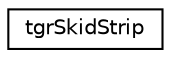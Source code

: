 digraph "Graphical Class Hierarchy"
{
  edge [fontname="Helvetica",fontsize="10",labelfontname="Helvetica",labelfontsize="10"];
  node [fontname="Helvetica",fontsize="10",shape=record];
  rankdir="LR";
  Node1 [label="tgrSkidStrip",height=0.2,width=0.4,color="black", fillcolor="white", style="filled",URL="$structtgr_skid_strip.html"];
}
